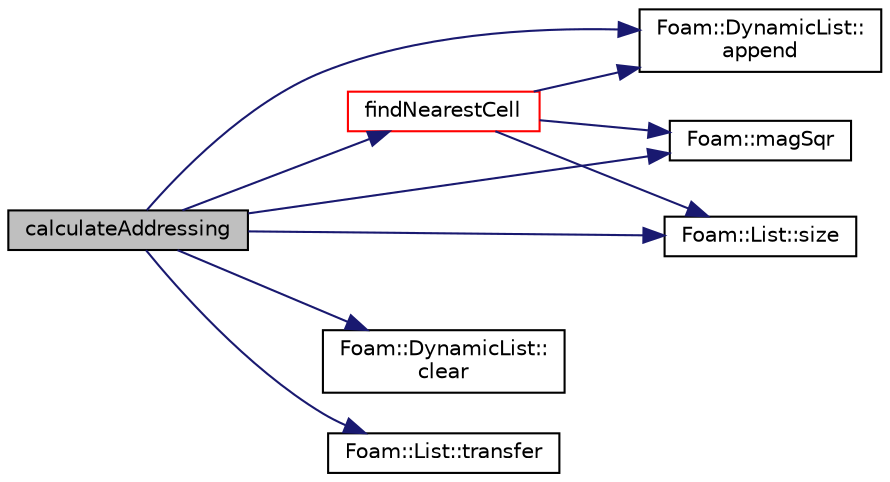 digraph "calculateAddressing"
{
  bgcolor="transparent";
  edge [fontname="Helvetica",fontsize="10",labelfontname="Helvetica",labelfontsize="10"];
  node [fontname="Helvetica",fontsize="10",shape=record];
  rankdir="LR";
  Node90 [label="calculateAddressing",height=0.2,width=0.4,color="black", fillcolor="grey75", style="filled", fontcolor="black"];
  Node90 -> Node91 [color="midnightblue",fontsize="10",style="solid",fontname="Helvetica"];
  Node91 [label="Foam::DynamicList::\lappend",height=0.2,width=0.4,color="black",URL="$a27005.html#a7b67b42af715604376ad63a681dee6d8",tooltip="Append an element at the end of the list. "];
  Node90 -> Node92 [color="midnightblue",fontsize="10",style="solid",fontname="Helvetica"];
  Node92 [label="Foam::DynamicList::\lclear",height=0.2,width=0.4,color="black",URL="$a27005.html#ac8bb3912a3ce86b15842e79d0b421204",tooltip="Clear the addressed list, i.e. set the size to zero. "];
  Node90 -> Node93 [color="midnightblue",fontsize="10",style="solid",fontname="Helvetica"];
  Node93 [label="findNearestCell",height=0.2,width=0.4,color="red",URL="$a30509.html#a22fa8909617e2093ab06e94abd2d8ed7",tooltip="Find the nearest cell on mesh2 for cell1 on mesh1. "];
  Node93 -> Node91 [color="midnightblue",fontsize="10",style="solid",fontname="Helvetica"];
  Node93 -> Node158 [color="midnightblue",fontsize="10",style="solid",fontname="Helvetica"];
  Node158 [label="Foam::magSqr",height=0.2,width=0.4,color="black",URL="$a21851.html#ae6fff2c6981e6d9618aa5038e69def6e"];
  Node93 -> Node153 [color="midnightblue",fontsize="10",style="solid",fontname="Helvetica"];
  Node153 [label="Foam::List::size",height=0.2,width=0.4,color="black",URL="$a26833.html#a8a5f6fa29bd4b500caf186f60245b384",tooltip="Override size to be inconsistent with allocated storage. "];
  Node90 -> Node158 [color="midnightblue",fontsize="10",style="solid",fontname="Helvetica"];
  Node90 -> Node153 [color="midnightblue",fontsize="10",style="solid",fontname="Helvetica"];
  Node90 -> Node163 [color="midnightblue",fontsize="10",style="solid",fontname="Helvetica"];
  Node163 [label="Foam::List::transfer",height=0.2,width=0.4,color="black",URL="$a26833.html#a25ad1d2084d16b234b0cf91c07e832c0",tooltip="Transfer the contents of the argument List into this list. "];
}
